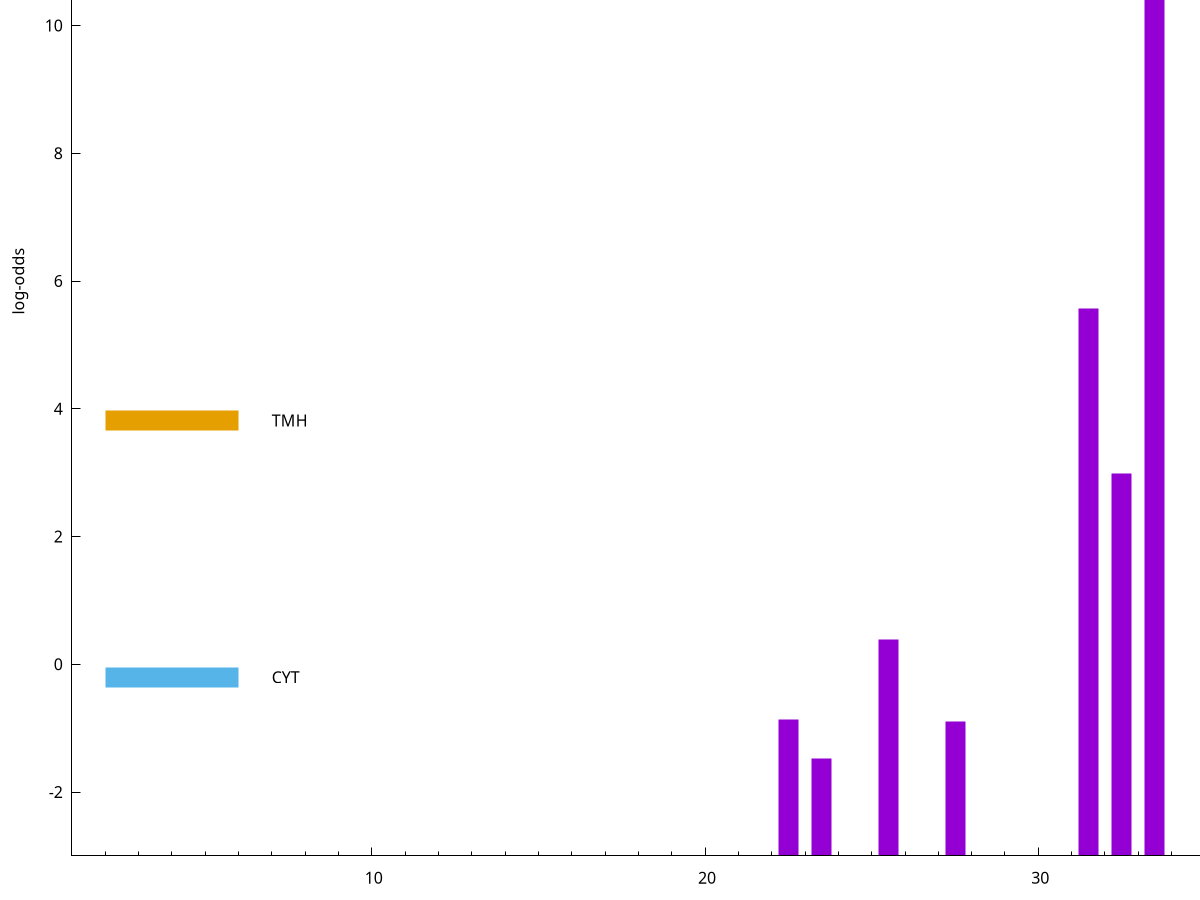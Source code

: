 set title "LipoP predictions for SRR5666568.gff"
set size 2., 1.4
set xrange [1:70] 
set mxtics 10
set yrange [-3:15]
set y2range [0:18]
set ylabel "log-odds"
set term postscript eps color solid "Helvetica" 30
set output "SRR5666568.gff443.eps"
set arrow from 2,13.6427 to 6,13.6427 nohead lt 1 lw 20
set label "SpI" at 7,13.6427
set arrow from 2,3.81913 to 6,3.81913 nohead lt 4 lw 20
set label "TMH" at 7,3.81913
set arrow from 2,-0.200913 to 6,-0.200913 nohead lt 3 lw 20
set label "CYT" at 7,-0.200913
set arrow from 2,13.6427 to 6,13.6427 nohead lt 1 lw 20
set label "SpI" at 7,13.6427
# NOTE: The scores below are the log-odds scores with the threshold
# NOTE: subtracted (a hack to make gnuplot make the histogram all
# NOTE: look nice).
plot "-" axes x1y2 title "" with impulses lt 1 lw 20
33.500000 16.636200
31.500000 8.565620
32.500000 5.986440
25.500000 3.383165
22.500000 2.141413
27.500000 2.097545
23.500000 1.523840
e
exit

